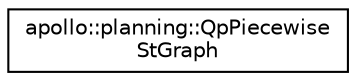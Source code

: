 digraph "Graphical Class Hierarchy"
{
  edge [fontname="Helvetica",fontsize="10",labelfontname="Helvetica",labelfontsize="10"];
  node [fontname="Helvetica",fontsize="10",shape=record];
  rankdir="LR";
  Node1 [label="apollo::planning::QpPiecewise\lStGraph",height=0.2,width=0.4,color="black", fillcolor="white", style="filled",URL="$classapollo_1_1planning_1_1QpPiecewiseStGraph.html"];
}
